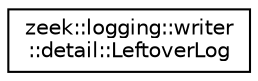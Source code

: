 digraph "Graphical Class Hierarchy"
{
 // LATEX_PDF_SIZE
  edge [fontname="Helvetica",fontsize="10",labelfontname="Helvetica",labelfontsize="10"];
  node [fontname="Helvetica",fontsize="10",shape=record];
  rankdir="LR";
  Node0 [label="zeek::logging::writer\l::detail::LeftoverLog",height=0.2,width=0.4,color="black", fillcolor="white", style="filled",URL="$df/d86/structzeek_1_1logging_1_1writer_1_1detail_1_1LeftoverLog.html",tooltip=" "];
}
